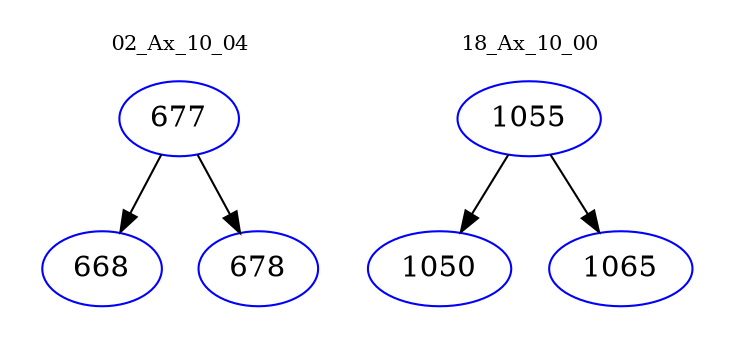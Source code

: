 digraph{
subgraph cluster_0 {
color = white
label = "02_Ax_10_04";
fontsize=10;
T0_677 [label="677", color="blue"]
T0_677 -> T0_668 [color="black"]
T0_668 [label="668", color="blue"]
T0_677 -> T0_678 [color="black"]
T0_678 [label="678", color="blue"]
}
subgraph cluster_1 {
color = white
label = "18_Ax_10_00";
fontsize=10;
T1_1055 [label="1055", color="blue"]
T1_1055 -> T1_1050 [color="black"]
T1_1050 [label="1050", color="blue"]
T1_1055 -> T1_1065 [color="black"]
T1_1065 [label="1065", color="blue"]
}
}

